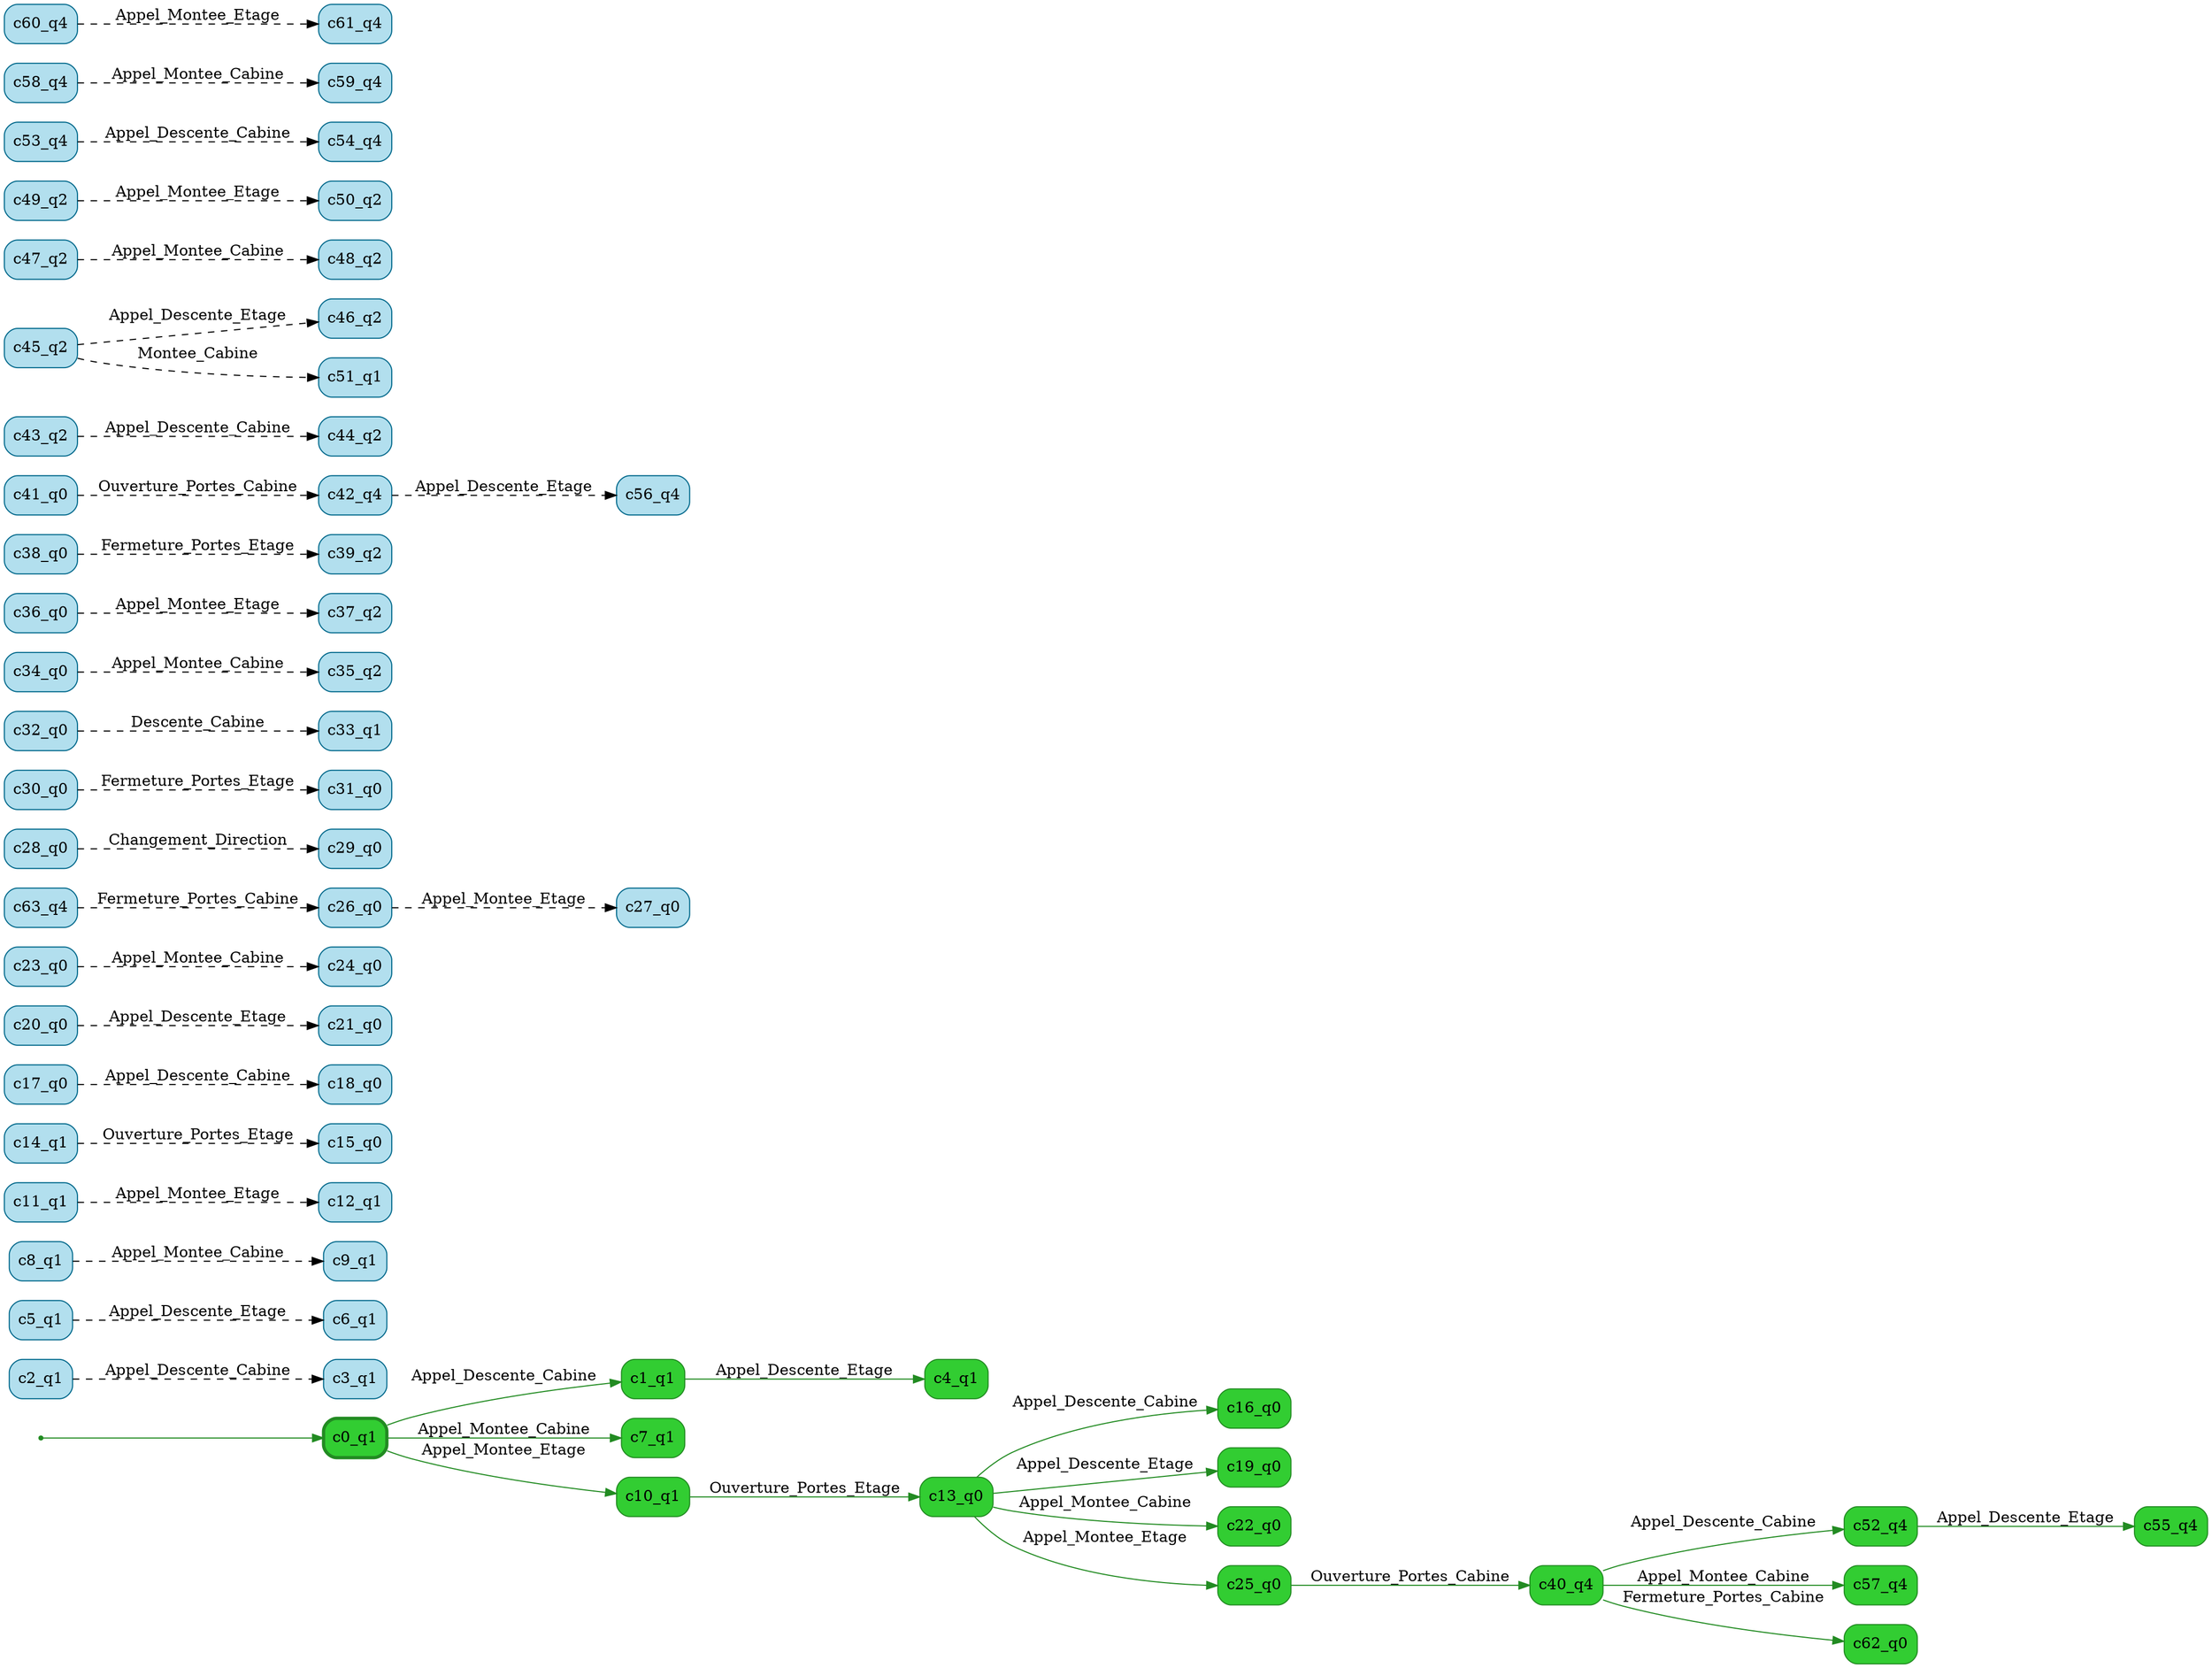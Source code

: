 digraph g {

	rankdir="LR"

	__invisible__[shape="point", color="forestgreen"]
	c0_q1[label="c0_q1", shape="box", style="rounded, filled", color="forestgreen", fillcolor="limegreen", penwidth=3] // Initial
	c1_q1[label="c1_q1", shape="box", style="rounded, filled", color="forestgreen", fillcolor="limegreen"]
	c4_q1[label="c4_q1", shape="box", style="rounded, filled", color="forestgreen", fillcolor="limegreen"]
	c7_q1[label="c7_q1", shape="box", style="rounded, filled", color="forestgreen", fillcolor="limegreen"]
	c10_q1[label="c10_q1", shape="box", style="rounded, filled", color="forestgreen", fillcolor="limegreen"]
	c13_q0[label="c13_q0", shape="box", style="rounded, filled", color="forestgreen", fillcolor="limegreen"]
	c16_q0[label="c16_q0", shape="box", style="rounded, filled", color="forestgreen", fillcolor="limegreen"]
	c19_q0[label="c19_q0", shape="box", style="rounded, filled", color="forestgreen", fillcolor="limegreen"]
	c22_q0[label="c22_q0", shape="box", style="rounded, filled", color="forestgreen", fillcolor="limegreen"]
	c25_q0[label="c25_q0", shape="box", style="rounded, filled", color="forestgreen", fillcolor="limegreen"]
	c40_q4[label="c40_q4", shape="box", style="rounded, filled", color="forestgreen", fillcolor="limegreen"]
	c52_q4[label="c52_q4", shape="box", style="rounded, filled", color="forestgreen", fillcolor="limegreen"]
	c55_q4[label="c55_q4", shape="box", style="rounded, filled", color="forestgreen", fillcolor="limegreen"]
	c57_q4[label="c57_q4", shape="box", style="rounded, filled", color="forestgreen", fillcolor="limegreen"]
	c62_q0[label="c62_q0", shape="box", style="rounded, filled", color="forestgreen", fillcolor="limegreen"]
	c2_q1[label="c2_q1", shape="box", style="rounded, filled", color="deepskyblue4", fillcolor="lightblue2"]
	c3_q1[label="c3_q1", shape="box", style="rounded, filled", color="deepskyblue4", fillcolor="lightblue2"]
	c5_q1[label="c5_q1", shape="box", style="rounded, filled", color="deepskyblue4", fillcolor="lightblue2"]
	c6_q1[label="c6_q1", shape="box", style="rounded, filled", color="deepskyblue4", fillcolor="lightblue2"]
	c8_q1[label="c8_q1", shape="box", style="rounded, filled", color="deepskyblue4", fillcolor="lightblue2"]
	c9_q1[label="c9_q1", shape="box", style="rounded, filled", color="deepskyblue4", fillcolor="lightblue2"]
	c11_q1[label="c11_q1", shape="box", style="rounded, filled", color="deepskyblue4", fillcolor="lightblue2"]
	c12_q1[label="c12_q1", shape="box", style="rounded, filled", color="deepskyblue4", fillcolor="lightblue2"]
	c14_q1[label="c14_q1", shape="box", style="rounded, filled", color="deepskyblue4", fillcolor="lightblue2"]
	c15_q0[label="c15_q0", shape="box", style="rounded, filled", color="deepskyblue4", fillcolor="lightblue2"]
	c17_q0[label="c17_q0", shape="box", style="rounded, filled", color="deepskyblue4", fillcolor="lightblue2"]
	c18_q0[label="c18_q0", shape="box", style="rounded, filled", color="deepskyblue4", fillcolor="lightblue2"]
	c20_q0[label="c20_q0", shape="box", style="rounded, filled", color="deepskyblue4", fillcolor="lightblue2"]
	c21_q0[label="c21_q0", shape="box", style="rounded, filled", color="deepskyblue4", fillcolor="lightblue2"]
	c23_q0[label="c23_q0", shape="box", style="rounded, filled", color="deepskyblue4", fillcolor="lightblue2"]
	c24_q0[label="c24_q0", shape="box", style="rounded, filled", color="deepskyblue4", fillcolor="lightblue2"]
	c26_q0[label="c26_q0", shape="box", style="rounded, filled", color="deepskyblue4", fillcolor="lightblue2"]
	c27_q0[label="c27_q0", shape="box", style="rounded, filled", color="deepskyblue4", fillcolor="lightblue2"]
	c28_q0[label="c28_q0", shape="box", style="rounded, filled", color="deepskyblue4", fillcolor="lightblue2"]
	c29_q0[label="c29_q0", shape="box", style="rounded, filled", color="deepskyblue4", fillcolor="lightblue2"]
	c30_q0[label="c30_q0", shape="box", style="rounded, filled", color="deepskyblue4", fillcolor="lightblue2"]
	c31_q0[label="c31_q0", shape="box", style="rounded, filled", color="deepskyblue4", fillcolor="lightblue2"]
	c32_q0[label="c32_q0", shape="box", style="rounded, filled", color="deepskyblue4", fillcolor="lightblue2"]
	c33_q1[label="c33_q1", shape="box", style="rounded, filled", color="deepskyblue4", fillcolor="lightblue2"]
	c34_q0[label="c34_q0", shape="box", style="rounded, filled", color="deepskyblue4", fillcolor="lightblue2"]
	c35_q2[label="c35_q2", shape="box", style="rounded, filled", color="deepskyblue4", fillcolor="lightblue2"]
	c36_q0[label="c36_q0", shape="box", style="rounded, filled", color="deepskyblue4", fillcolor="lightblue2"]
	c37_q2[label="c37_q2", shape="box", style="rounded, filled", color="deepskyblue4", fillcolor="lightblue2"]
	c38_q0[label="c38_q0", shape="box", style="rounded, filled", color="deepskyblue4", fillcolor="lightblue2"]
	c39_q2[label="c39_q2", shape="box", style="rounded, filled", color="deepskyblue4", fillcolor="lightblue2"]
	c41_q0[label="c41_q0", shape="box", style="rounded, filled", color="deepskyblue4", fillcolor="lightblue2"]
	c42_q4[label="c42_q4", shape="box", style="rounded, filled", color="deepskyblue4", fillcolor="lightblue2"]
	c43_q2[label="c43_q2", shape="box", style="rounded, filled", color="deepskyblue4", fillcolor="lightblue2"]
	c44_q2[label="c44_q2", shape="box", style="rounded, filled", color="deepskyblue4", fillcolor="lightblue2"]
	c45_q2[label="c45_q2", shape="box", style="rounded, filled", color="deepskyblue4", fillcolor="lightblue2"]
	c46_q2[label="c46_q2", shape="box", style="rounded, filled", color="deepskyblue4", fillcolor="lightblue2"]
	c47_q2[label="c47_q2", shape="box", style="rounded, filled", color="deepskyblue4", fillcolor="lightblue2"]
	c48_q2[label="c48_q2", shape="box", style="rounded, filled", color="deepskyblue4", fillcolor="lightblue2"]
	c49_q2[label="c49_q2", shape="box", style="rounded, filled", color="deepskyblue4", fillcolor="lightblue2"]
	c50_q2[label="c50_q2", shape="box", style="rounded, filled", color="deepskyblue4", fillcolor="lightblue2"]
	c51_q1[label="c51_q1", shape="box", style="rounded, filled", color="deepskyblue4", fillcolor="lightblue2"]
	c53_q4[label="c53_q4", shape="box", style="rounded, filled", color="deepskyblue4", fillcolor="lightblue2"]
	c54_q4[label="c54_q4", shape="box", style="rounded, filled", color="deepskyblue4", fillcolor="lightblue2"]
	c56_q4[label="c56_q4", shape="box", style="rounded, filled", color="deepskyblue4", fillcolor="lightblue2"]
	c58_q4[label="c58_q4", shape="box", style="rounded, filled", color="deepskyblue4", fillcolor="lightblue2"]
	c59_q4[label="c59_q4", shape="box", style="rounded, filled", color="deepskyblue4", fillcolor="lightblue2"]
	c60_q4[label="c60_q4", shape="box", style="rounded, filled", color="deepskyblue4", fillcolor="lightblue2"]
	c61_q4[label="c61_q4", shape="box", style="rounded, filled", color="deepskyblue4", fillcolor="lightblue2"]
	c63_q4[label="c63_q4", shape="box", style="rounded, filled", color="deepskyblue4", fillcolor="lightblue2"]

	__invisible__ -> c0_q1[color="forestgreen"]
	c0_q1 -> c1_q1[label="Appel_Descente_Cabine", color="forestgreen"]
	c1_q1 -> c4_q1[label="Appel_Descente_Etage", color="forestgreen"]
	c0_q1 -> c7_q1[label="Appel_Montee_Cabine", color="forestgreen"]
	c0_q1 -> c10_q1[label="Appel_Montee_Etage", color="forestgreen"]
	c10_q1 -> c13_q0[label="Ouverture_Portes_Etage", color="forestgreen"]
	c13_q0 -> c16_q0[label="Appel_Descente_Cabine", color="forestgreen"]
	c13_q0 -> c19_q0[label="Appel_Descente_Etage", color="forestgreen"]
	c13_q0 -> c22_q0[label="Appel_Montee_Cabine", color="forestgreen"]
	c13_q0 -> c25_q0[label="Appel_Montee_Etage", color="forestgreen"]
	c25_q0 -> c40_q4[label="Ouverture_Portes_Cabine", color="forestgreen"]
	c40_q4 -> c52_q4[label="Appel_Descente_Cabine", color="forestgreen"]
	c52_q4 -> c55_q4[label="Appel_Descente_Etage", color="forestgreen"]
	c40_q4 -> c57_q4[label="Appel_Montee_Cabine", color="forestgreen"]
	c40_q4 -> c62_q0[label="Fermeture_Portes_Cabine", color="forestgreen"]
	c2_q1 -> c3_q1[label="Appel_Descente_Cabine", color="black", style="dashed"]
	c5_q1 -> c6_q1[label="Appel_Descente_Etage", color="black", style="dashed"]
	c8_q1 -> c9_q1[label="Appel_Montee_Cabine", color="black", style="dashed"]
	c11_q1 -> c12_q1[label="Appel_Montee_Etage", color="black", style="dashed"]
	c14_q1 -> c15_q0[label="Ouverture_Portes_Etage", color="black", style="dashed"]
	c17_q0 -> c18_q0[label="Appel_Descente_Cabine", color="black", style="dashed"]
	c20_q0 -> c21_q0[label="Appel_Descente_Etage", color="black", style="dashed"]
	c23_q0 -> c24_q0[label="Appel_Montee_Cabine", color="black", style="dashed"]
	c26_q0 -> c27_q0[label="Appel_Montee_Etage", color="black", style="dashed"]
	c28_q0 -> c29_q0[label="Changement_Direction", color="black", style="dashed"]
	c30_q0 -> c31_q0[label="Fermeture_Portes_Etage", color="black", style="dashed"]
	c32_q0 -> c33_q1[label="Descente_Cabine", color="black", style="dashed"]
	c34_q0 -> c35_q2[label="Appel_Montee_Cabine", color="black", style="dashed"]
	c36_q0 -> c37_q2[label="Appel_Montee_Etage", color="black", style="dashed"]
	c38_q0 -> c39_q2[label="Fermeture_Portes_Etage", color="black", style="dashed"]
	c41_q0 -> c42_q4[label="Ouverture_Portes_Cabine", color="black", style="dashed"]
	c43_q2 -> c44_q2[label="Appel_Descente_Cabine", color="black", style="dashed"]
	c45_q2 -> c46_q2[label="Appel_Descente_Etage", color="black", style="dashed"]
	c47_q2 -> c48_q2[label="Appel_Montee_Cabine", color="black", style="dashed"]
	c49_q2 -> c50_q2[label="Appel_Montee_Etage", color="black", style="dashed"]
	c45_q2 -> c51_q1[label="Montee_Cabine", color="black", style="dashed"]
	c53_q4 -> c54_q4[label="Appel_Descente_Cabine", color="black", style="dashed"]
	c42_q4 -> c56_q4[label="Appel_Descente_Etage", color="black", style="dashed"]
	c58_q4 -> c59_q4[label="Appel_Montee_Cabine", color="black", style="dashed"]
	c60_q4 -> c61_q4[label="Appel_Montee_Etage", color="black", style="dashed"]
	c63_q4 -> c26_q0[label="Fermeture_Portes_Cabine", color="black", style="dashed"]

}
